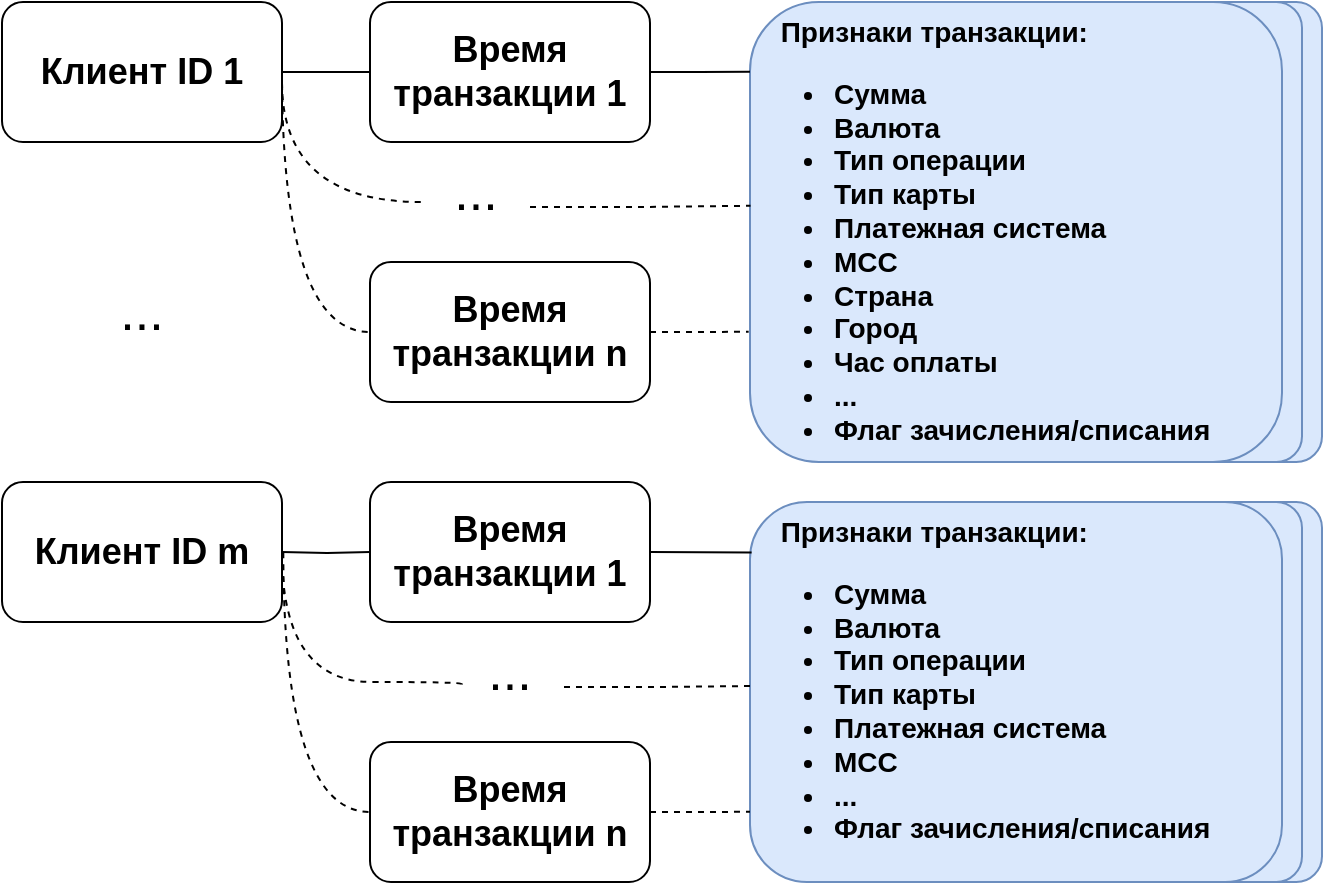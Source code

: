 <mxfile version="20.8.9" type="github">
  <diagram id="pZF7BrZM8KYYfmaUWbH-" name="Page-1">
    <mxGraphModel dx="1149" dy="647" grid="1" gridSize="10" guides="1" tooltips="1" connect="1" arrows="1" fold="1" page="1" pageScale="1" pageWidth="827" pageHeight="1169" math="0" shadow="0">
      <root>
        <mxCell id="0" />
        <mxCell id="1" parent="0" />
        <mxCell id="w4F0DA9J7AdauBMP3hV4-64" value="" style="rounded=1;whiteSpace=wrap;html=1;shadow=0;labelBackgroundColor=none;labelBorderColor=none;strokeColor=#6c8ebf;fontSize=20;fillColor=#dae8fc;" parent="1" vertex="1">
          <mxGeometry x="614" y="310" width="86" height="230" as="geometry" />
        </mxCell>
        <mxCell id="w4F0DA9J7AdauBMP3hV4-63" value="" style="rounded=1;whiteSpace=wrap;html=1;shadow=0;labelBackgroundColor=none;labelBorderColor=none;strokeColor=#6c8ebf;fontSize=20;fillColor=#dae8fc;" parent="1" vertex="1">
          <mxGeometry x="604" y="310" width="86" height="230" as="geometry" />
        </mxCell>
        <mxCell id="w4F0DA9J7AdauBMP3hV4-56" style="edgeStyle=orthogonalEdgeStyle;rounded=0;orthogonalLoop=1;jettySize=auto;html=1;exitX=1;exitY=0.5;exitDx=0;exitDy=0;entryX=0;entryY=0.5;entryDx=0;entryDy=0;fontSize=20;endArrow=none;endFill=0;" parent="1" source="w4F0DA9J7AdauBMP3hV4-1" target="NRPO84CCNLTKxcQsxFgV-9" edge="1">
          <mxGeometry relative="1" as="geometry">
            <mxPoint x="210.336" y="344.83" as="targetPoint" />
          </mxGeometry>
        </mxCell>
        <mxCell id="w4F0DA9J7AdauBMP3hV4-60" style="edgeStyle=orthogonalEdgeStyle;rounded=0;orthogonalLoop=1;jettySize=auto;html=1;exitX=1;exitY=0.5;exitDx=0;exitDy=0;fontSize=20;endArrow=none;endFill=0;elbow=vertical;curved=1;dashed=1;entryX=0;entryY=0.5;entryDx=0;entryDy=0;" parent="1" source="w4F0DA9J7AdauBMP3hV4-1" edge="1" target="NRPO84CCNLTKxcQsxFgV-10">
          <mxGeometry relative="1" as="geometry">
            <mxPoint x="210" y="475" as="targetPoint" />
            <Array as="points">
              <mxPoint x="180" y="475" />
            </Array>
          </mxGeometry>
        </mxCell>
        <mxCell id="w4F0DA9J7AdauBMP3hV4-1" value="&lt;div style=&quot;&quot;&gt;&lt;span style=&quot;background-color: initial;&quot;&gt;Клиент ID 1&lt;/span&gt;&lt;/div&gt;" style="text;strokeColor=default;fillColor=none;html=1;whiteSpace=wrap;verticalAlign=middle;overflow=hidden;fontSize=18;fontStyle=1;rounded=1;align=center;" parent="1" vertex="1">
          <mxGeometry x="40" y="310" width="140" height="70" as="geometry" />
        </mxCell>
        <mxCell id="w4F0DA9J7AdauBMP3hV4-5" value="..." style="text;html=1;strokeColor=none;fillColor=none;align=center;verticalAlign=middle;whiteSpace=wrap;rounded=0;fontSize=26;" parent="1" vertex="1">
          <mxGeometry x="250" y="390" width="54" height="30" as="geometry" />
        </mxCell>
        <mxCell id="w4F0DA9J7AdauBMP3hV4-35" value="&amp;nbsp; &amp;nbsp; &lt;font style=&quot;font-size: 14px;&quot;&gt;Признаки транзакции:&lt;br&gt;&lt;/font&gt;&lt;ul style=&quot;font-size: 14px;&quot;&gt;&lt;li style=&quot;&quot;&gt;&lt;span style=&quot;&quot;&gt;Сумма&lt;/span&gt;&lt;/li&gt;&lt;li style=&quot;&quot;&gt;Валюта&lt;/li&gt;&lt;li style=&quot;&quot;&gt;Тип операции&lt;/li&gt;&lt;li style=&quot;&quot;&gt;Тип карты&lt;/li&gt;&lt;li style=&quot;&quot;&gt;Платежная система&lt;/li&gt;&lt;li style=&quot;&quot;&gt;MCC&lt;/li&gt;&lt;li style=&quot;&quot;&gt;Страна&lt;/li&gt;&lt;li style=&quot;&quot;&gt;Город&lt;/li&gt;&lt;li style=&quot;&quot;&gt;Час оплаты&lt;/li&gt;&lt;li style=&quot;&quot;&gt;...&lt;/li&gt;&lt;li style=&quot;&quot;&gt;Флаг зачисления/списания&lt;/li&gt;&lt;/ul&gt;" style="rounded=1;html=1;align=left;verticalAlign=top;labelBackgroundColor=none;labelBorderColor=none;whiteSpace=wrap;spacing=2;fillColor=#dae8fc;strokeColor=#6c8ebf;fontStyle=1" parent="1" vertex="1">
          <mxGeometry x="414" y="310" width="266" height="230" as="geometry" />
        </mxCell>
        <mxCell id="w4F0DA9J7AdauBMP3hV4-55" value="..." style="text;html=1;strokeColor=none;fillColor=none;align=center;verticalAlign=middle;whiteSpace=wrap;rounded=0;fontSize=26;" parent="1" vertex="1">
          <mxGeometry x="83" y="450" width="54" height="30" as="geometry" />
        </mxCell>
        <mxCell id="7m_Gkb00Riiuzn-rtBAX-5" style="edgeStyle=orthogonalEdgeStyle;rounded=0;orthogonalLoop=1;jettySize=auto;html=1;exitX=1;exitY=0.5;exitDx=0;exitDy=0;entryX=0.002;entryY=0.387;entryDx=0;entryDy=0;entryPerimeter=0;fontSize=20;endArrow=none;endFill=0;" parent="1" edge="1" source="NRPO84CCNLTKxcQsxFgV-9">
          <mxGeometry relative="1" as="geometry">
            <mxPoint x="383.66" y="345.06" as="sourcePoint" />
            <mxPoint x="413.996" y="344.89" as="targetPoint" />
          </mxGeometry>
        </mxCell>
        <mxCell id="7m_Gkb00Riiuzn-rtBAX-6" style="edgeStyle=orthogonalEdgeStyle;rounded=0;orthogonalLoop=1;jettySize=auto;html=1;exitX=1;exitY=0.5;exitDx=0;exitDy=0;entryX=0.002;entryY=0.387;entryDx=0;entryDy=0;entryPerimeter=0;fontSize=20;endArrow=none;endFill=0;dashed=1;" parent="1" edge="1" source="NRPO84CCNLTKxcQsxFgV-10">
          <mxGeometry relative="1" as="geometry">
            <mxPoint x="383.0" y="475.06" as="sourcePoint" />
            <mxPoint x="413.336" y="474.89" as="targetPoint" />
          </mxGeometry>
        </mxCell>
        <mxCell id="NRPO84CCNLTKxcQsxFgV-2" value="&lt;div style=&quot;&quot;&gt;&lt;span style=&quot;background-color: initial;&quot;&gt;Клиент ID m&lt;/span&gt;&lt;/div&gt;" style="text;strokeColor=default;fillColor=none;html=1;whiteSpace=wrap;verticalAlign=middle;overflow=hidden;fontSize=18;fontStyle=1;rounded=1;align=center;" vertex="1" parent="1">
          <mxGeometry x="40" y="550" width="140" height="70" as="geometry" />
        </mxCell>
        <mxCell id="NRPO84CCNLTKxcQsxFgV-5" style="edgeStyle=orthogonalEdgeStyle;rounded=0;orthogonalLoop=1;jettySize=auto;html=1;exitX=1;exitY=0.5;exitDx=0;exitDy=0;fontSize=20;endArrow=none;endFill=0;elbow=vertical;curved=1;dashed=1;" edge="1" parent="1">
          <mxGeometry relative="1" as="geometry">
            <mxPoint x="250" y="410" as="targetPoint" />
            <Array as="points">
              <mxPoint x="180" y="410" />
              <mxPoint x="250" y="410" />
            </Array>
            <mxPoint x="180" y="350" as="sourcePoint" />
          </mxGeometry>
        </mxCell>
        <mxCell id="NRPO84CCNLTKxcQsxFgV-6" style="edgeStyle=orthogonalEdgeStyle;rounded=0;orthogonalLoop=1;jettySize=auto;html=1;exitX=1;exitY=0.5;exitDx=0;exitDy=0;entryX=0;entryY=0.5;entryDx=0;entryDy=0;fontSize=20;endArrow=none;endFill=0;" edge="1" parent="1" target="NRPO84CCNLTKxcQsxFgV-12">
          <mxGeometry relative="1" as="geometry">
            <mxPoint x="180" y="585" as="sourcePoint" />
            <mxPoint x="210.336" y="584.83" as="targetPoint" />
          </mxGeometry>
        </mxCell>
        <mxCell id="NRPO84CCNLTKxcQsxFgV-9" value="&lt;div style=&quot;&quot;&gt;&lt;span style=&quot;background-color: initial;&quot;&gt;Время транзакции 1&lt;/span&gt;&lt;/div&gt;" style="text;strokeColor=default;fillColor=none;html=1;whiteSpace=wrap;verticalAlign=middle;overflow=hidden;fontSize=18;fontStyle=1;rounded=1;align=center;" vertex="1" parent="1">
          <mxGeometry x="224" y="310" width="140" height="70" as="geometry" />
        </mxCell>
        <mxCell id="NRPO84CCNLTKxcQsxFgV-10" value="&lt;div style=&quot;&quot;&gt;&lt;span style=&quot;background-color: initial;&quot;&gt;Время транзакции n&lt;/span&gt;&lt;/div&gt;" style="text;strokeColor=default;fillColor=none;html=1;whiteSpace=wrap;verticalAlign=middle;overflow=hidden;fontSize=18;fontStyle=1;rounded=1;align=center;" vertex="1" parent="1">
          <mxGeometry x="224" y="440" width="140" height="70" as="geometry" />
        </mxCell>
        <mxCell id="NRPO84CCNLTKxcQsxFgV-11" style="edgeStyle=orthogonalEdgeStyle;rounded=0;orthogonalLoop=1;jettySize=auto;html=1;exitX=1;exitY=0.75;exitDx=0;exitDy=0;entryX=0.001;entryY=0.443;entryDx=0;entryDy=0;entryPerimeter=0;fontSize=20;endArrow=none;endFill=0;dashed=1;" edge="1" parent="1" source="w4F0DA9J7AdauBMP3hV4-5" target="w4F0DA9J7AdauBMP3hV4-35">
          <mxGeometry relative="1" as="geometry">
            <mxPoint x="374" y="485" as="sourcePoint" />
            <mxPoint x="423.336" y="484.89" as="targetPoint" />
          </mxGeometry>
        </mxCell>
        <mxCell id="NRPO84CCNLTKxcQsxFgV-12" value="&lt;div style=&quot;&quot;&gt;&lt;span style=&quot;background-color: initial;&quot;&gt;Время транзакции 1&lt;/span&gt;&lt;/div&gt;" style="text;strokeColor=default;fillColor=none;html=1;whiteSpace=wrap;verticalAlign=middle;overflow=hidden;fontSize=18;fontStyle=1;rounded=1;align=center;" vertex="1" parent="1">
          <mxGeometry x="224" y="550" width="140" height="70" as="geometry" />
        </mxCell>
        <mxCell id="NRPO84CCNLTKxcQsxFgV-16" value="" style="rounded=1;whiteSpace=wrap;html=1;shadow=0;labelBackgroundColor=none;labelBorderColor=none;strokeColor=#6c8ebf;fontSize=20;fillColor=#dae8fc;" vertex="1" parent="1">
          <mxGeometry x="614" y="560" width="86" height="190" as="geometry" />
        </mxCell>
        <mxCell id="NRPO84CCNLTKxcQsxFgV-17" value="" style="rounded=1;whiteSpace=wrap;html=1;shadow=0;labelBackgroundColor=none;labelBorderColor=none;strokeColor=#6c8ebf;fontSize=20;fillColor=#dae8fc;" vertex="1" parent="1">
          <mxGeometry x="604" y="560" width="86" height="190" as="geometry" />
        </mxCell>
        <mxCell id="NRPO84CCNLTKxcQsxFgV-18" value="&amp;nbsp; &amp;nbsp; &lt;font style=&quot;font-size: 14px;&quot;&gt;Признаки транзакции:&lt;br&gt;&lt;/font&gt;&lt;ul style=&quot;font-size: 14px;&quot;&gt;&lt;li style=&quot;&quot;&gt;&lt;span style=&quot;&quot;&gt;Сумма&lt;/span&gt;&lt;/li&gt;&lt;li style=&quot;&quot;&gt;Валюта&lt;/li&gt;&lt;li style=&quot;&quot;&gt;Тип операции&lt;/li&gt;&lt;li style=&quot;&quot;&gt;Тип карты&lt;/li&gt;&lt;li style=&quot;&quot;&gt;Платежная система&lt;/li&gt;&lt;li style=&quot;&quot;&gt;MCC&lt;/li&gt;&lt;li style=&quot;&quot;&gt;...&lt;/li&gt;&lt;li style=&quot;&quot;&gt;Флаг зачисления/списания&lt;/li&gt;&lt;/ul&gt;" style="rounded=1;html=1;align=left;verticalAlign=top;labelBackgroundColor=none;labelBorderColor=none;whiteSpace=wrap;spacing=2;fillColor=#dae8fc;strokeColor=#6c8ebf;fontStyle=1" vertex="1" parent="1">
          <mxGeometry x="414" y="560" width="266" height="190" as="geometry" />
        </mxCell>
        <mxCell id="NRPO84CCNLTKxcQsxFgV-19" value="" style="endArrow=none;html=1;rounded=0;exitX=1;exitY=0.5;exitDx=0;exitDy=0;entryX=0.003;entryY=0.133;entryDx=0;entryDy=0;entryPerimeter=0;" edge="1" parent="1" source="NRPO84CCNLTKxcQsxFgV-12" target="NRPO84CCNLTKxcQsxFgV-18">
          <mxGeometry width="50" height="50" relative="1" as="geometry">
            <mxPoint x="350" y="570" as="sourcePoint" />
            <mxPoint x="410" y="585" as="targetPoint" />
          </mxGeometry>
        </mxCell>
        <mxCell id="NRPO84CCNLTKxcQsxFgV-20" value="..." style="text;html=1;strokeColor=none;fillColor=none;align=center;verticalAlign=middle;whiteSpace=wrap;rounded=0;fontSize=26;" vertex="1" parent="1">
          <mxGeometry x="267" y="630" width="54" height="30" as="geometry" />
        </mxCell>
        <mxCell id="NRPO84CCNLTKxcQsxFgV-21" style="edgeStyle=orthogonalEdgeStyle;rounded=0;orthogonalLoop=1;jettySize=auto;html=1;exitX=1;exitY=0.5;exitDx=0;exitDy=0;fontSize=20;endArrow=none;endFill=0;elbow=vertical;curved=1;dashed=1;" edge="1" parent="1">
          <mxGeometry relative="1" as="geometry">
            <mxPoint x="270" y="650" as="targetPoint" />
            <Array as="points">
              <mxPoint x="180" y="650" />
              <mxPoint x="270" y="650" />
              <mxPoint x="270" y="652" />
            </Array>
            <mxPoint x="180" y="585" as="sourcePoint" />
          </mxGeometry>
        </mxCell>
        <mxCell id="NRPO84CCNLTKxcQsxFgV-22" style="edgeStyle=orthogonalEdgeStyle;rounded=0;orthogonalLoop=1;jettySize=auto;html=1;exitX=1;exitY=0.75;exitDx=0;exitDy=0;fontSize=20;endArrow=none;endFill=0;dashed=1;" edge="1" parent="1" source="NRPO84CCNLTKxcQsxFgV-20">
          <mxGeometry relative="1" as="geometry">
            <mxPoint x="374" y="720" as="sourcePoint" />
            <mxPoint x="414" y="652" as="targetPoint" />
            <Array as="points">
              <mxPoint x="368" y="652" />
              <mxPoint x="414" y="652" />
            </Array>
          </mxGeometry>
        </mxCell>
        <mxCell id="NRPO84CCNLTKxcQsxFgV-23" style="edgeStyle=orthogonalEdgeStyle;rounded=0;orthogonalLoop=1;jettySize=auto;html=1;exitX=1;exitY=0.5;exitDx=0;exitDy=0;fontSize=20;endArrow=none;endFill=0;elbow=vertical;curved=1;dashed=1;entryX=0;entryY=0.5;entryDx=0;entryDy=0;" edge="1" parent="1" target="NRPO84CCNLTKxcQsxFgV-25">
          <mxGeometry relative="1" as="geometry">
            <mxPoint x="210.66" y="715" as="targetPoint" />
            <Array as="points">
              <mxPoint x="180.66" y="715" />
            </Array>
            <mxPoint x="180.66" y="585" as="sourcePoint" />
          </mxGeometry>
        </mxCell>
        <mxCell id="NRPO84CCNLTKxcQsxFgV-24" style="edgeStyle=orthogonalEdgeStyle;rounded=0;orthogonalLoop=1;jettySize=auto;html=1;exitX=1;exitY=0.5;exitDx=0;exitDy=0;entryX=0.002;entryY=0.387;entryDx=0;entryDy=0;entryPerimeter=0;fontSize=20;endArrow=none;endFill=0;dashed=1;" edge="1" parent="1" source="NRPO84CCNLTKxcQsxFgV-25">
          <mxGeometry relative="1" as="geometry">
            <mxPoint x="383.66" y="715.06" as="sourcePoint" />
            <mxPoint x="413.996" y="714.89" as="targetPoint" />
          </mxGeometry>
        </mxCell>
        <mxCell id="NRPO84CCNLTKxcQsxFgV-25" value="&lt;div style=&quot;&quot;&gt;&lt;span style=&quot;background-color: initial;&quot;&gt;Время транзакции n&lt;/span&gt;&lt;/div&gt;" style="text;strokeColor=default;fillColor=none;html=1;whiteSpace=wrap;verticalAlign=middle;overflow=hidden;fontSize=18;fontStyle=1;rounded=1;align=center;" vertex="1" parent="1">
          <mxGeometry x="224" y="680" width="140" height="70" as="geometry" />
        </mxCell>
      </root>
    </mxGraphModel>
  </diagram>
</mxfile>
